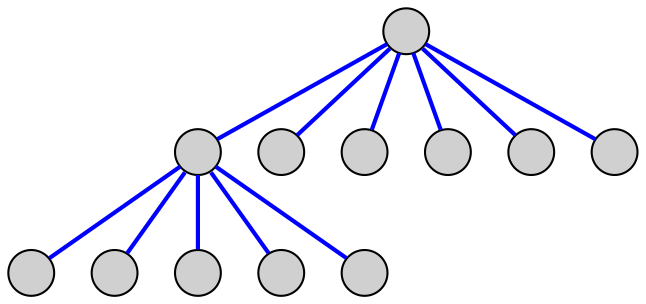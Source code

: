 graph Caterpillar {

node[fontname="Helvetica",style=filled,fillcolor="#d0d0d0",label="", shape=circle, fixedsize=true, width=0.3, height=0.3]
edge[fontname="Helvetica",style=bold, color=blue];



i[pos="150,100!"];
d[pos="250,100!"];

ih[pos="100,100!"];
it1[pos="125,50!"];
it2[pos="175,50!"];
ib1[pos="125,150!"];
ib2[pos="175,150!"];

dh[pos="300,100!"];
dt1[pos="225,50!"];
dt2[pos="275,50!"];
db1[pos="225,150!"];
db2[pos="275,150!"];

i--d;

i--ih; 
i--it1;
i--it2;
i--ib1;
i--ib2;

d--dh; 
d--dt1;
d--dt2;
d--db1;
d--db2;

}
